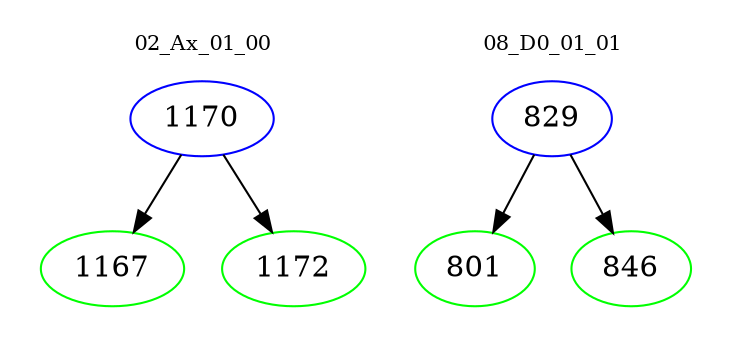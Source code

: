 digraph{
subgraph cluster_0 {
color = white
label = "02_Ax_01_00";
fontsize=10;
T0_1170 [label="1170", color="blue"]
T0_1170 -> T0_1167 [color="black"]
T0_1167 [label="1167", color="green"]
T0_1170 -> T0_1172 [color="black"]
T0_1172 [label="1172", color="green"]
}
subgraph cluster_1 {
color = white
label = "08_D0_01_01";
fontsize=10;
T1_829 [label="829", color="blue"]
T1_829 -> T1_801 [color="black"]
T1_801 [label="801", color="green"]
T1_829 -> T1_846 [color="black"]
T1_846 [label="846", color="green"]
}
}
